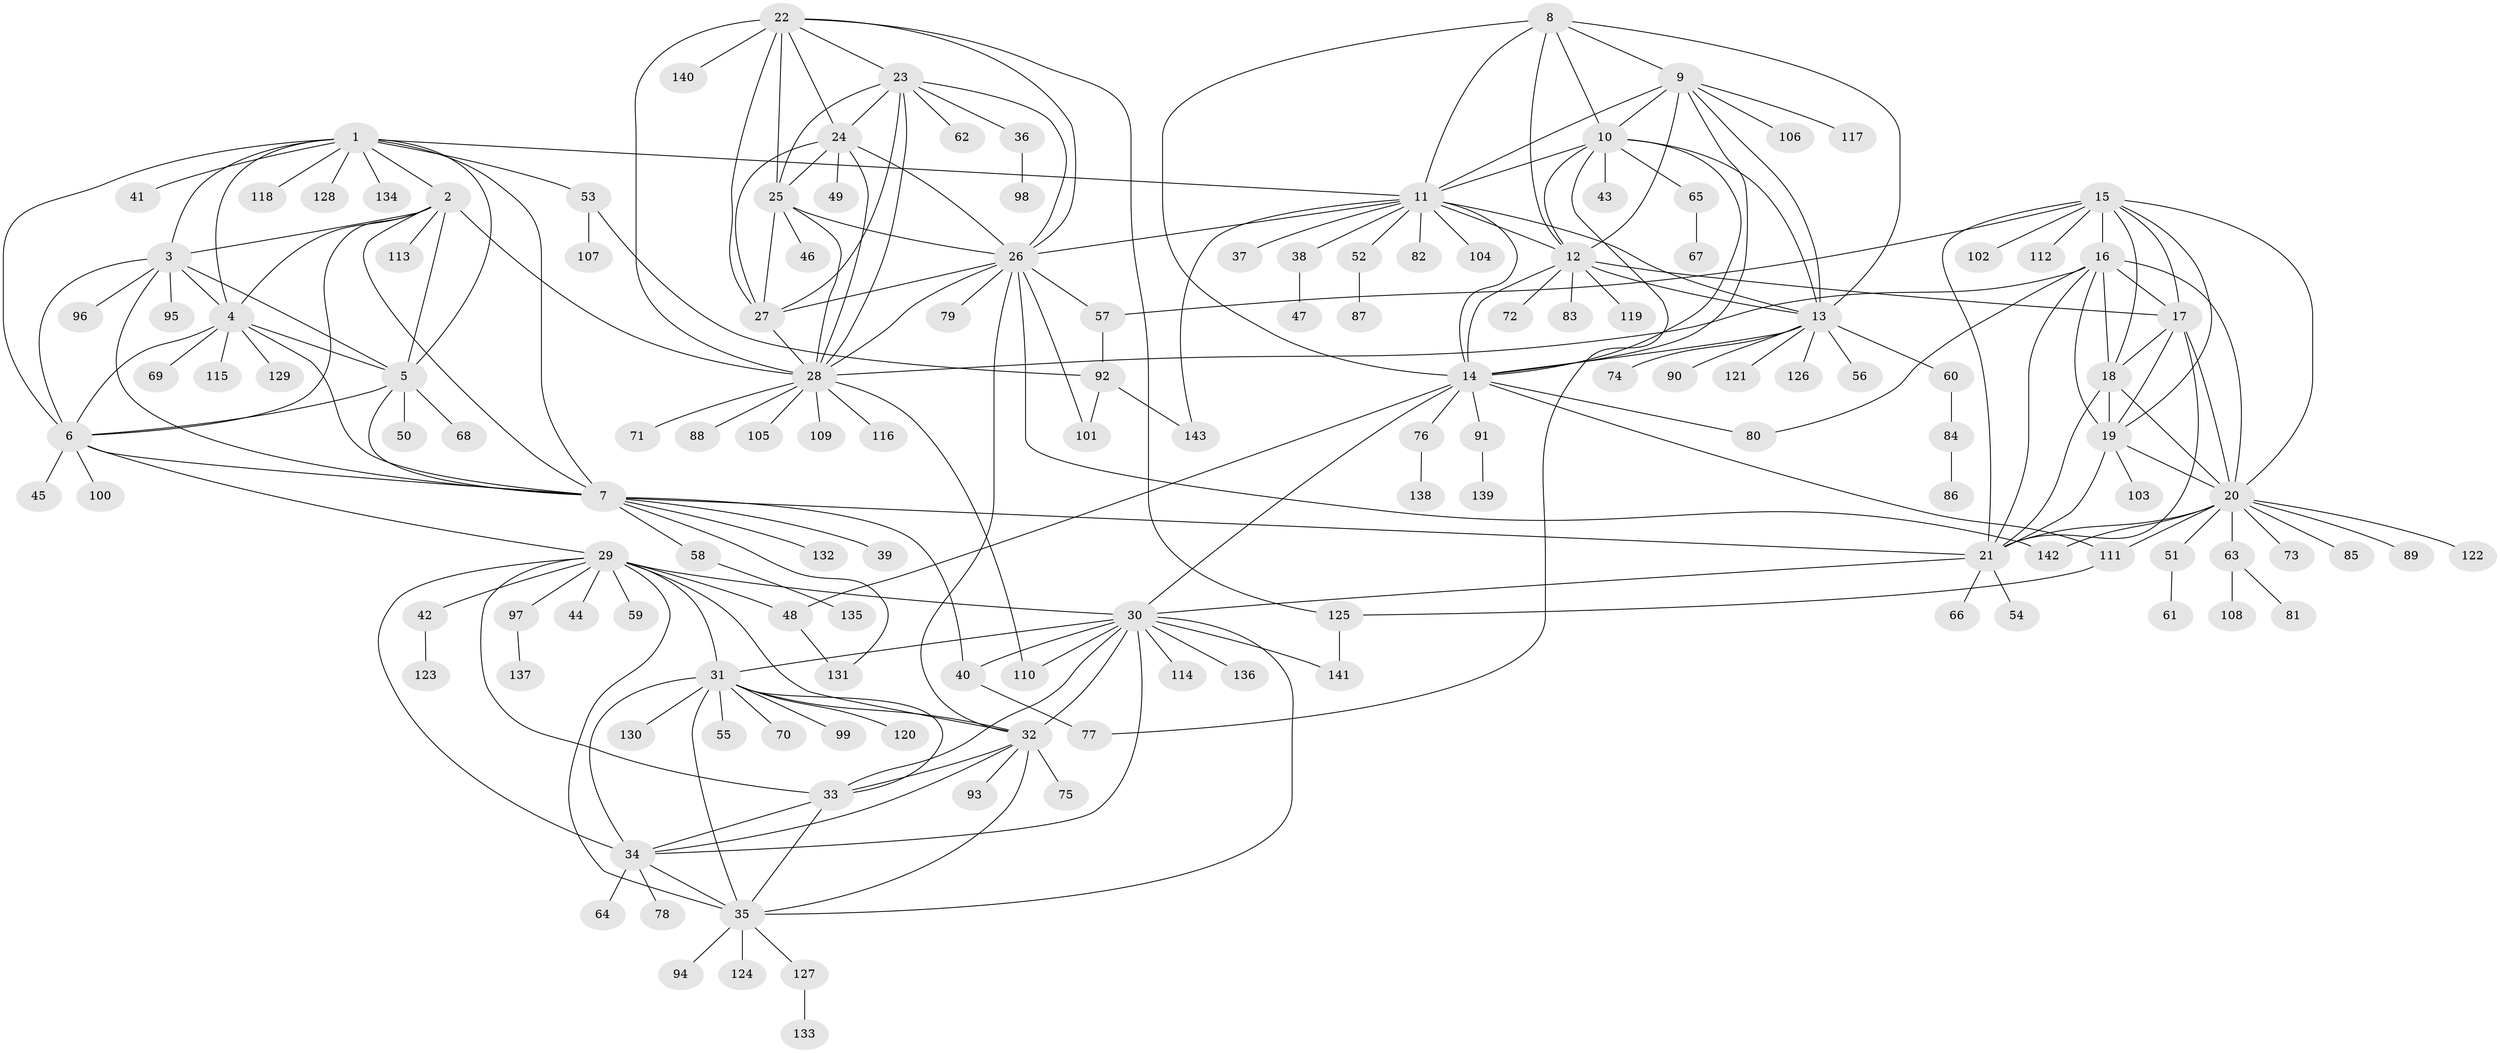 // Generated by graph-tools (version 1.1) at 2025/37/03/09/25 02:37:34]
// undirected, 143 vertices, 237 edges
graph export_dot {
graph [start="1"]
  node [color=gray90,style=filled];
  1;
  2;
  3;
  4;
  5;
  6;
  7;
  8;
  9;
  10;
  11;
  12;
  13;
  14;
  15;
  16;
  17;
  18;
  19;
  20;
  21;
  22;
  23;
  24;
  25;
  26;
  27;
  28;
  29;
  30;
  31;
  32;
  33;
  34;
  35;
  36;
  37;
  38;
  39;
  40;
  41;
  42;
  43;
  44;
  45;
  46;
  47;
  48;
  49;
  50;
  51;
  52;
  53;
  54;
  55;
  56;
  57;
  58;
  59;
  60;
  61;
  62;
  63;
  64;
  65;
  66;
  67;
  68;
  69;
  70;
  71;
  72;
  73;
  74;
  75;
  76;
  77;
  78;
  79;
  80;
  81;
  82;
  83;
  84;
  85;
  86;
  87;
  88;
  89;
  90;
  91;
  92;
  93;
  94;
  95;
  96;
  97;
  98;
  99;
  100;
  101;
  102;
  103;
  104;
  105;
  106;
  107;
  108;
  109;
  110;
  111;
  112;
  113;
  114;
  115;
  116;
  117;
  118;
  119;
  120;
  121;
  122;
  123;
  124;
  125;
  126;
  127;
  128;
  129;
  130;
  131;
  132;
  133;
  134;
  135;
  136;
  137;
  138;
  139;
  140;
  141;
  142;
  143;
  1 -- 2;
  1 -- 3;
  1 -- 4;
  1 -- 5;
  1 -- 6;
  1 -- 7;
  1 -- 11;
  1 -- 41;
  1 -- 53;
  1 -- 118;
  1 -- 128;
  1 -- 134;
  2 -- 3;
  2 -- 4;
  2 -- 5;
  2 -- 6;
  2 -- 7;
  2 -- 28;
  2 -- 113;
  3 -- 4;
  3 -- 5;
  3 -- 6;
  3 -- 7;
  3 -- 95;
  3 -- 96;
  4 -- 5;
  4 -- 6;
  4 -- 7;
  4 -- 69;
  4 -- 115;
  4 -- 129;
  5 -- 6;
  5 -- 7;
  5 -- 50;
  5 -- 68;
  6 -- 7;
  6 -- 29;
  6 -- 45;
  6 -- 100;
  7 -- 21;
  7 -- 39;
  7 -- 40;
  7 -- 58;
  7 -- 131;
  7 -- 132;
  8 -- 9;
  8 -- 10;
  8 -- 11;
  8 -- 12;
  8 -- 13;
  8 -- 14;
  9 -- 10;
  9 -- 11;
  9 -- 12;
  9 -- 13;
  9 -- 14;
  9 -- 106;
  9 -- 117;
  10 -- 11;
  10 -- 12;
  10 -- 13;
  10 -- 14;
  10 -- 43;
  10 -- 65;
  10 -- 77;
  11 -- 12;
  11 -- 13;
  11 -- 14;
  11 -- 26;
  11 -- 37;
  11 -- 38;
  11 -- 52;
  11 -- 82;
  11 -- 104;
  11 -- 143;
  12 -- 13;
  12 -- 14;
  12 -- 17;
  12 -- 72;
  12 -- 83;
  12 -- 119;
  13 -- 14;
  13 -- 56;
  13 -- 60;
  13 -- 74;
  13 -- 90;
  13 -- 121;
  13 -- 126;
  14 -- 30;
  14 -- 48;
  14 -- 76;
  14 -- 80;
  14 -- 91;
  14 -- 111;
  15 -- 16;
  15 -- 17;
  15 -- 18;
  15 -- 19;
  15 -- 20;
  15 -- 21;
  15 -- 57;
  15 -- 102;
  15 -- 112;
  16 -- 17;
  16 -- 18;
  16 -- 19;
  16 -- 20;
  16 -- 21;
  16 -- 28;
  16 -- 80;
  17 -- 18;
  17 -- 19;
  17 -- 20;
  17 -- 21;
  18 -- 19;
  18 -- 20;
  18 -- 21;
  19 -- 20;
  19 -- 21;
  19 -- 103;
  20 -- 21;
  20 -- 51;
  20 -- 63;
  20 -- 73;
  20 -- 85;
  20 -- 89;
  20 -- 111;
  20 -- 122;
  20 -- 142;
  21 -- 30;
  21 -- 54;
  21 -- 66;
  22 -- 23;
  22 -- 24;
  22 -- 25;
  22 -- 26;
  22 -- 27;
  22 -- 28;
  22 -- 125;
  22 -- 140;
  23 -- 24;
  23 -- 25;
  23 -- 26;
  23 -- 27;
  23 -- 28;
  23 -- 36;
  23 -- 62;
  24 -- 25;
  24 -- 26;
  24 -- 27;
  24 -- 28;
  24 -- 49;
  25 -- 26;
  25 -- 27;
  25 -- 28;
  25 -- 46;
  26 -- 27;
  26 -- 28;
  26 -- 32;
  26 -- 57;
  26 -- 79;
  26 -- 101;
  26 -- 142;
  27 -- 28;
  28 -- 71;
  28 -- 88;
  28 -- 105;
  28 -- 109;
  28 -- 110;
  28 -- 116;
  29 -- 30;
  29 -- 31;
  29 -- 32;
  29 -- 33;
  29 -- 34;
  29 -- 35;
  29 -- 42;
  29 -- 44;
  29 -- 48;
  29 -- 59;
  29 -- 97;
  30 -- 31;
  30 -- 32;
  30 -- 33;
  30 -- 34;
  30 -- 35;
  30 -- 40;
  30 -- 110;
  30 -- 114;
  30 -- 136;
  30 -- 141;
  31 -- 32;
  31 -- 33;
  31 -- 34;
  31 -- 35;
  31 -- 55;
  31 -- 70;
  31 -- 99;
  31 -- 120;
  31 -- 130;
  32 -- 33;
  32 -- 34;
  32 -- 35;
  32 -- 75;
  32 -- 93;
  33 -- 34;
  33 -- 35;
  34 -- 35;
  34 -- 64;
  34 -- 78;
  35 -- 94;
  35 -- 124;
  35 -- 127;
  36 -- 98;
  38 -- 47;
  40 -- 77;
  42 -- 123;
  48 -- 131;
  51 -- 61;
  52 -- 87;
  53 -- 92;
  53 -- 107;
  57 -- 92;
  58 -- 135;
  60 -- 84;
  63 -- 81;
  63 -- 108;
  65 -- 67;
  76 -- 138;
  84 -- 86;
  91 -- 139;
  92 -- 101;
  92 -- 143;
  97 -- 137;
  111 -- 125;
  125 -- 141;
  127 -- 133;
}
